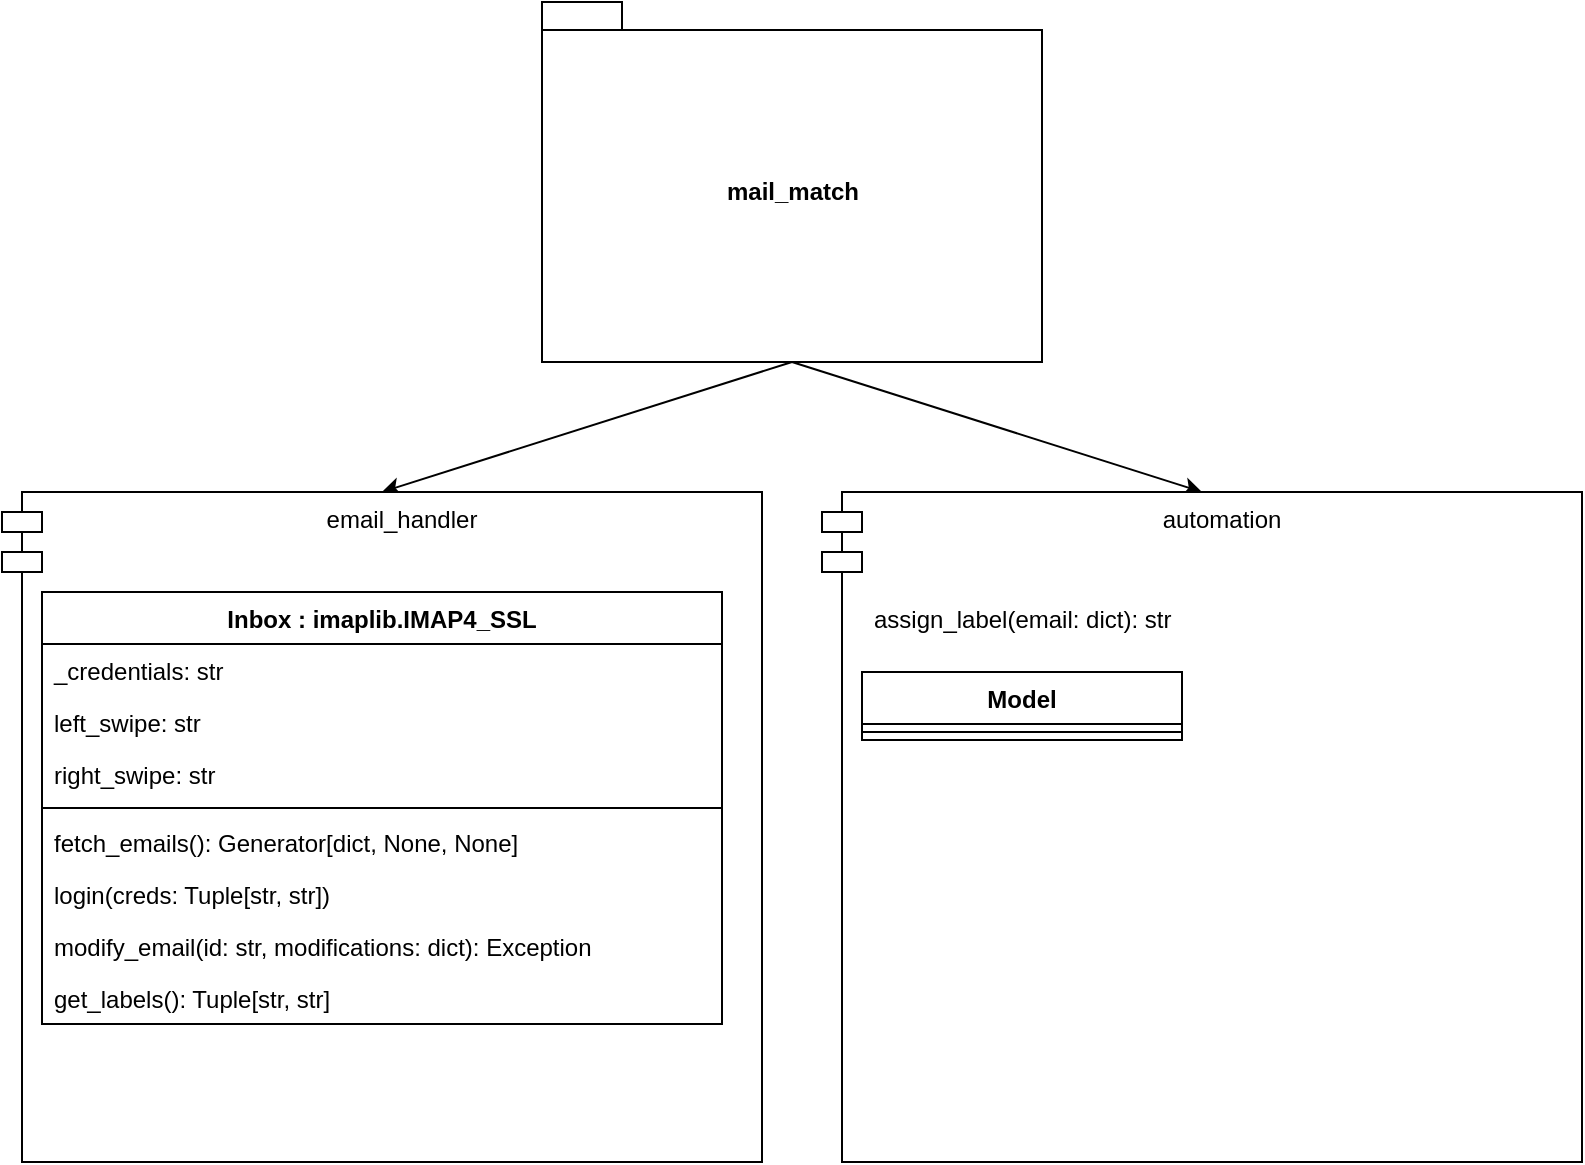 <mxfile>
    <diagram id="3hJOI8FEX9yIE_Fd28rf" name="Page-1">
        <mxGraphModel dx="1329" dy="631" grid="1" gridSize="10" guides="1" tooltips="1" connect="1" arrows="1" fold="1" page="1" pageScale="1" pageWidth="850" pageHeight="1100" math="0" shadow="0">
            <root>
                <mxCell id="0"/>
                <mxCell id="1" parent="0"/>
                <mxCell id="41" style="edgeStyle=none;html=1;exitX=0.5;exitY=1;exitDx=0;exitDy=0;exitPerimeter=0;entryX=0.5;entryY=0;entryDx=0;entryDy=0;" parent="1" source="38" target="39" edge="1">
                    <mxGeometry relative="1" as="geometry"/>
                </mxCell>
                <mxCell id="63" style="edgeStyle=none;html=1;exitX=0.5;exitY=1;exitDx=0;exitDy=0;exitPerimeter=0;entryX=0.5;entryY=0;entryDx=0;entryDy=0;" parent="1" source="38" target="57" edge="1">
                    <mxGeometry relative="1" as="geometry"/>
                </mxCell>
                <mxCell id="38" value="mail_match" style="shape=folder;fontStyle=1;spacingTop=10;tabWidth=40;tabHeight=14;tabPosition=left;html=1;" parent="1" vertex="1">
                    <mxGeometry x="300" y="20" width="250" height="180" as="geometry"/>
                </mxCell>
                <mxCell id="39" value="email_handler" style="shape=module;align=left;spacingLeft=20;align=center;verticalAlign=top;" parent="1" vertex="1">
                    <mxGeometry x="30" y="265" width="380" height="335" as="geometry"/>
                </mxCell>
                <mxCell id="46" value="Inbox : imaplib.IMAP4_SSL" style="swimlane;fontStyle=1;align=center;verticalAlign=top;childLayout=stackLayout;horizontal=1;startSize=26;horizontalStack=0;resizeParent=1;resizeParentMax=0;resizeLast=0;collapsible=1;marginBottom=0;" parent="1" vertex="1">
                    <mxGeometry x="50" y="315" width="340" height="216" as="geometry"/>
                </mxCell>
                <mxCell id="47" value="_credentials: str" style="text;strokeColor=none;fillColor=none;align=left;verticalAlign=top;spacingLeft=4;spacingRight=4;overflow=hidden;rotatable=0;points=[[0,0.5],[1,0.5]];portConstraint=eastwest;" parent="46" vertex="1">
                    <mxGeometry y="26" width="340" height="26" as="geometry"/>
                </mxCell>
                <mxCell id="55" value="left_swipe: str" style="text;strokeColor=none;fillColor=none;align=left;verticalAlign=top;spacingLeft=4;spacingRight=4;overflow=hidden;rotatable=0;points=[[0,0.5],[1,0.5]];portConstraint=eastwest;" parent="46" vertex="1">
                    <mxGeometry y="52" width="340" height="26" as="geometry"/>
                </mxCell>
                <mxCell id="56" value="right_swipe: str" style="text;strokeColor=none;fillColor=none;align=left;verticalAlign=top;spacingLeft=4;spacingRight=4;overflow=hidden;rotatable=0;points=[[0,0.5],[1,0.5]];portConstraint=eastwest;" parent="46" vertex="1">
                    <mxGeometry y="78" width="340" height="26" as="geometry"/>
                </mxCell>
                <mxCell id="48" value="" style="line;strokeWidth=1;fillColor=none;align=left;verticalAlign=middle;spacingTop=-1;spacingLeft=3;spacingRight=3;rotatable=0;labelPosition=right;points=[];portConstraint=eastwest;strokeColor=inherit;" parent="46" vertex="1">
                    <mxGeometry y="104" width="340" height="8" as="geometry"/>
                </mxCell>
                <mxCell id="49" value="fetch_emails(): Generator[dict, None, None]" style="text;strokeColor=none;fillColor=none;align=left;verticalAlign=top;spacingLeft=4;spacingRight=4;overflow=hidden;rotatable=0;points=[[0,0.5],[1,0.5]];portConstraint=eastwest;" parent="46" vertex="1">
                    <mxGeometry y="112" width="340" height="26" as="geometry"/>
                </mxCell>
                <mxCell id="50" value="login(creds: Tuple[str, str])" style="text;strokeColor=none;fillColor=none;align=left;verticalAlign=top;spacingLeft=4;spacingRight=4;overflow=hidden;rotatable=0;points=[[0,0.5],[1,0.5]];portConstraint=eastwest;" parent="46" vertex="1">
                    <mxGeometry y="138" width="340" height="26" as="geometry"/>
                </mxCell>
                <mxCell id="52" value="modify_email(id: str, modifications: dict): Exception" style="text;strokeColor=none;fillColor=none;align=left;verticalAlign=top;spacingLeft=4;spacingRight=4;overflow=hidden;rotatable=0;points=[[0,0.5],[1,0.5]];portConstraint=eastwest;" parent="46" vertex="1">
                    <mxGeometry y="164" width="340" height="26" as="geometry"/>
                </mxCell>
                <mxCell id="54" value="get_labels(): Tuple[str, str]" style="text;strokeColor=none;fillColor=none;align=left;verticalAlign=top;spacingLeft=4;spacingRight=4;overflow=hidden;rotatable=0;points=[[0,0.5],[1,0.5]];portConstraint=eastwest;" parent="46" vertex="1">
                    <mxGeometry y="190" width="340" height="26" as="geometry"/>
                </mxCell>
                <mxCell id="57" value="automation" style="shape=module;align=left;spacingLeft=20;align=center;verticalAlign=top;" parent="1" vertex="1">
                    <mxGeometry x="440" y="265" width="380" height="335" as="geometry"/>
                </mxCell>
                <mxCell id="58" value="Model" style="swimlane;fontStyle=1;align=center;verticalAlign=top;childLayout=stackLayout;horizontal=1;startSize=26;horizontalStack=0;resizeParent=1;resizeParentMax=0;resizeLast=0;collapsible=1;marginBottom=0;" parent="1" vertex="1">
                    <mxGeometry x="460" y="355" width="160" height="34" as="geometry"/>
                </mxCell>
                <mxCell id="60" value="" style="line;strokeWidth=1;fillColor=none;align=left;verticalAlign=middle;spacingTop=-1;spacingLeft=3;spacingRight=3;rotatable=0;labelPosition=right;points=[];portConstraint=eastwest;strokeColor=inherit;" parent="58" vertex="1">
                    <mxGeometry y="26" width="160" height="8" as="geometry"/>
                </mxCell>
                <mxCell id="62" value="assign_label(email: dict): str" style="text;strokeColor=none;fillColor=none;align=left;verticalAlign=top;spacingLeft=4;spacingRight=4;overflow=hidden;rotatable=0;points=[[0,0.5],[1,0.5]];portConstraint=eastwest;" parent="1" vertex="1">
                    <mxGeometry x="460" y="315" width="160" height="26" as="geometry"/>
                </mxCell>
            </root>
        </mxGraphModel>
    </diagram>
</mxfile>